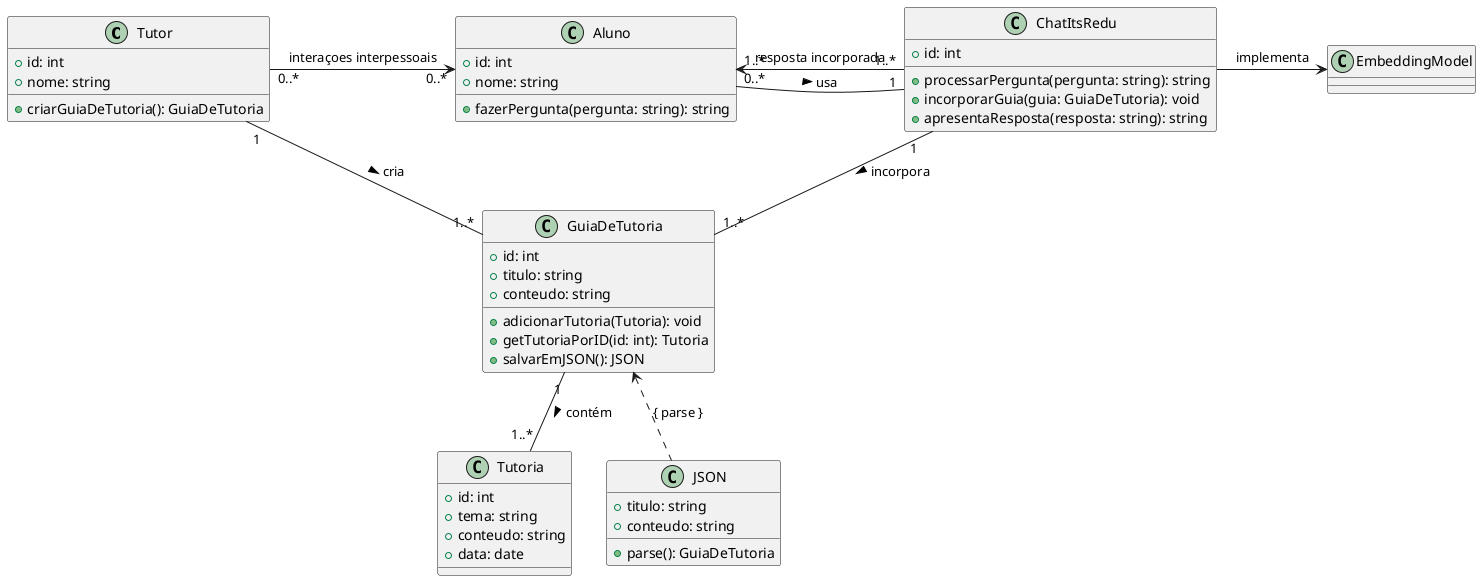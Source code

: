 @startuml

' Definição da classe Tutor
class Tutor {
    + id: int
    + nome: string
    + criarGuiaDeTutoria(): GuiaDeTutoria
}

' Definição da classe GuiaDeTutoria
class GuiaDeTutoria {
    + id: int
    + titulo: string
    + conteudo: string
    + adicionarTutoria(Tutoria): void
    + getTutoriaPorID(id: int): Tutoria
    + salvarEmJSON(): JSON
}

' Definição da classe Tutoria
class Tutoria {
    + id: int
    + tema: string
    + conteudo: string
    + data: date
}

' Definição da classe Chat-Its
class ChatItsRedu {
    + id: int
    + processarPergunta(pergunta: string): string
    + incorporarGuia(guia: GuiaDeTutoria): void
    + apresentaResposta(resposta: string): string
}

' Definição da classe EmbeddingModel
class EmbeddingModel {
}

' Definição da classe Aluno
class Aluno {
    + id: int
    + nome: string
    + fazerPergunta(pergunta: string): string
}

' Definição da classe JSON
class JSON {
    + titulo: string
    + conteudo: string
    + parse(): GuiaDeTutoria
}

' Relações
Tutor "1" -- "1..*" GuiaDeTutoria : cria >
GuiaDeTutoria "1" -- "1..*" Tutoria : contém >
ChatItsRedu "1" -- "1..*" GuiaDeTutoria : incorpora >
Aluno "0..*" -- "1" ChatItsRedu : usa >
GuiaDeTutoria <.. JSON : { parse }
ChatItsRedu "1..*" -> "1..*" Aluno: resposta incorporada
Tutor "0..*" -> "0..*" Aluno: interaçoes interpessoais

ChatItsRedu -> EmbeddingModel: implementa


@enduml
